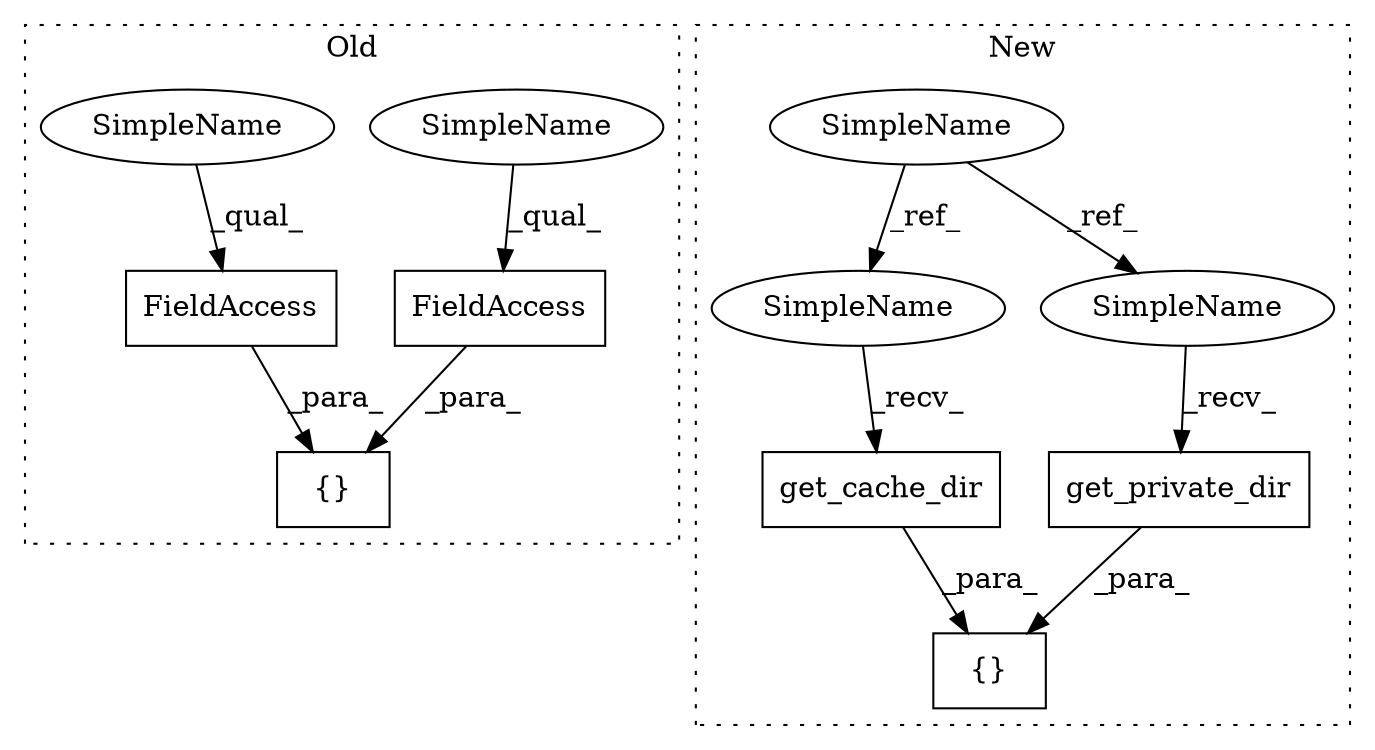 digraph G {
subgraph cluster0 {
1 [label="{}" a="4" s="1375,1409" l="1,1" shape="box"];
5 [label="FieldAccess" a="22" s="1376" l="15" shape="box"];
7 [label="FieldAccess" a="22" s="1392" l="17" shape="box"];
10 [label="SimpleName" a="42" s="1392" l="6" shape="ellipse"];
11 [label="SimpleName" a="42" s="1376" l="6" shape="ellipse"];
label = "Old";
style="dotted";
}
subgraph cluster1 {
2 [label="get_private_dir" a="32" s="1420" l="17" shape="box"];
3 [label="{}" a="4" s="1389,1437" l="1,1" shape="box"];
4 [label="get_cache_dir" a="32" s="1397" l="15" shape="box"];
6 [label="SimpleName" a="42" s="1299" l="6" shape="ellipse"];
8 [label="SimpleName" a="42" s="1390" l="6" shape="ellipse"];
9 [label="SimpleName" a="42" s="1413" l="6" shape="ellipse"];
label = "New";
style="dotted";
}
2 -> 3 [label="_para_"];
4 -> 3 [label="_para_"];
5 -> 1 [label="_para_"];
6 -> 9 [label="_ref_"];
6 -> 8 [label="_ref_"];
7 -> 1 [label="_para_"];
8 -> 4 [label="_recv_"];
9 -> 2 [label="_recv_"];
10 -> 7 [label="_qual_"];
11 -> 5 [label="_qual_"];
}